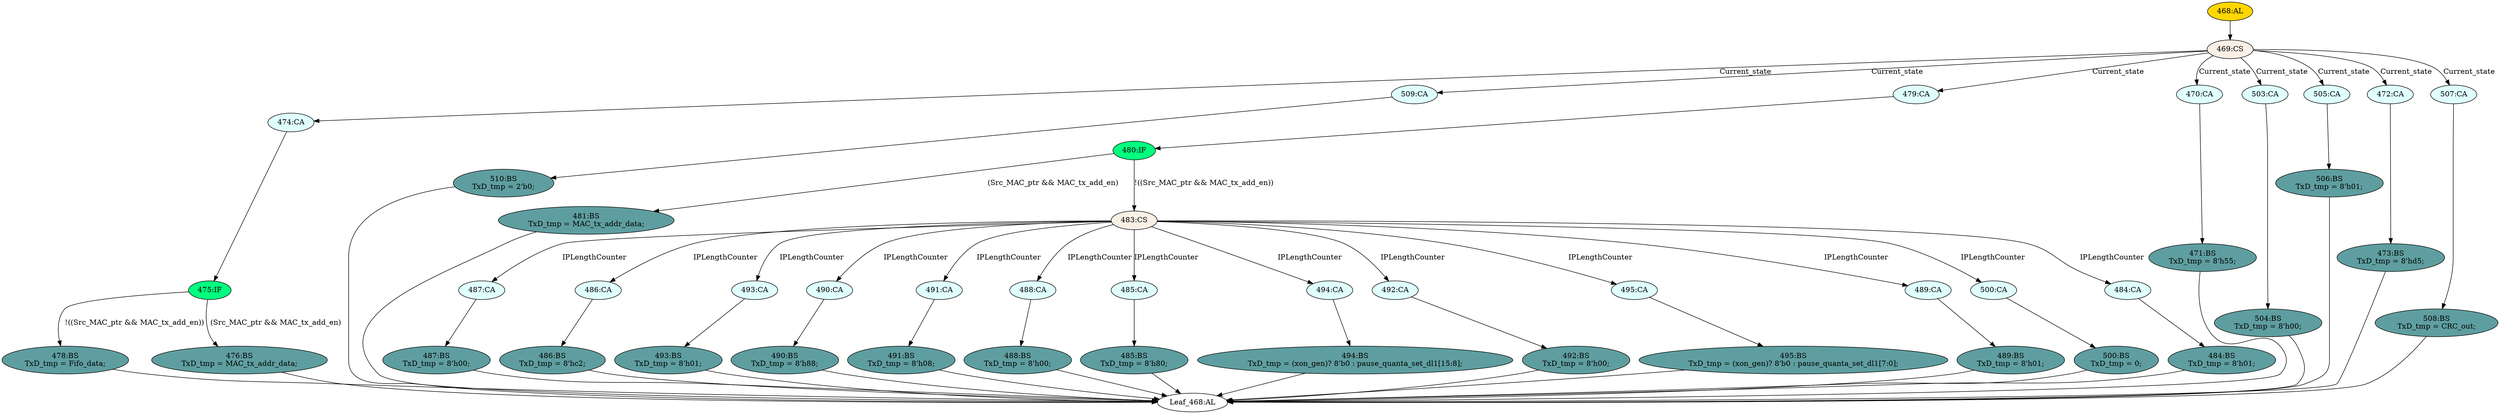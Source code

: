 strict digraph "" {
	node [label="\N"];
	"487:CA"	 [ast="<pyverilog.vparser.ast.Case object at 0x7f104a5725d0>",
		fillcolor=lightcyan,
		label="487:CA",
		statements="[]",
		style=filled,
		typ=Case];
	"487:BS"	 [ast="<pyverilog.vparser.ast.BlockingSubstitution object at 0x7f104a572650>",
		fillcolor=cadetblue,
		label="487:BS
TxD_tmp = 8'h00;",
		statements="[<pyverilog.vparser.ast.BlockingSubstitution object at 0x7f104a572650>]",
		style=filled,
		typ=BlockingSubstitution];
	"487:CA" -> "487:BS"	 [cond="[]",
		lineno=None];
	"474:CA"	 [ast="<pyverilog.vparser.ast.Case object at 0x7f104a5727d0>",
		fillcolor=lightcyan,
		label="474:CA",
		statements="[]",
		style=filled,
		typ=Case];
	"475:IF"	 [ast="<pyverilog.vparser.ast.IfStatement object at 0x7f104a572850>",
		fillcolor=springgreen,
		label="475:IF",
		statements="[]",
		style=filled,
		typ=IfStatement];
	"474:CA" -> "475:IF"	 [cond="[]",
		lineno=None];
	"478:BS"	 [ast="<pyverilog.vparser.ast.BlockingSubstitution object at 0x7f104a572890>",
		fillcolor=cadetblue,
		label="478:BS
TxD_tmp = Fifo_data;",
		statements="[<pyverilog.vparser.ast.BlockingSubstitution object at 0x7f104a572890>]",
		style=filled,
		typ=BlockingSubstitution];
	"Leaf_468:AL"	 [def_var="['TxD_tmp']",
		label="Leaf_468:AL"];
	"478:BS" -> "Leaf_468:AL"	 [cond="[]",
		lineno=None];
	"476:BS"	 [ast="<pyverilog.vparser.ast.BlockingSubstitution object at 0x7f104a5729d0>",
		fillcolor=cadetblue,
		label="476:BS
TxD_tmp = MAC_tx_addr_data;",
		statements="[<pyverilog.vparser.ast.BlockingSubstitution object at 0x7f104a5729d0>]",
		style=filled,
		typ=BlockingSubstitution];
	"476:BS" -> "Leaf_468:AL"	 [cond="[]",
		lineno=None];
	"495:BS"	 [ast="<pyverilog.vparser.ast.BlockingSubstitution object at 0x7f104a56c150>",
		fillcolor=cadetblue,
		label="495:BS
TxD_tmp = (xon_gen)? 8'b0 : pause_quanta_set_dl1[7:0];",
		statements="[<pyverilog.vparser.ast.BlockingSubstitution object at 0x7f104a56c150>]",
		style=filled,
		typ=BlockingSubstitution];
	"495:BS" -> "Leaf_468:AL"	 [cond="[]",
		lineno=None];
	"508:BS"	 [ast="<pyverilog.vparser.ast.BlockingSubstitution object at 0x7f104a57d1d0>",
		fillcolor=cadetblue,
		label="508:BS
TxD_tmp = CRC_out;",
		statements="[<pyverilog.vparser.ast.BlockingSubstitution object at 0x7f104a57d1d0>]",
		style=filled,
		typ=BlockingSubstitution];
	"508:BS" -> "Leaf_468:AL"	 [cond="[]",
		lineno=None];
	"509:CA"	 [ast="<pyverilog.vparser.ast.Case object at 0x7f104a57d310>",
		fillcolor=lightcyan,
		label="509:CA",
		statements="[]",
		style=filled,
		typ=Case];
	"510:BS"	 [ast="<pyverilog.vparser.ast.BlockingSubstitution object at 0x7f104a57d350>",
		fillcolor=cadetblue,
		label="510:BS
TxD_tmp = 2'b0;",
		statements="[<pyverilog.vparser.ast.BlockingSubstitution object at 0x7f104a57d350>]",
		style=filled,
		typ=BlockingSubstitution];
	"509:CA" -> "510:BS"	 [cond="[]",
		lineno=None];
	"479:CA"	 [ast="<pyverilog.vparser.ast.Case object at 0x7f104a57d490>",
		fillcolor=lightcyan,
		label="479:CA",
		statements="[]",
		style=filled,
		typ=Case];
	"480:IF"	 [ast="<pyverilog.vparser.ast.IfStatement object at 0x7f104a57d550>",
		fillcolor=springgreen,
		label="480:IF",
		statements="[]",
		style=filled,
		typ=IfStatement];
	"479:CA" -> "480:IF"	 [cond="[]",
		lineno=None];
	"492:BS"	 [ast="<pyverilog.vparser.ast.BlockingSubstitution object at 0x7f104a572c90>",
		fillcolor=cadetblue,
		label="492:BS
TxD_tmp = 8'h00;",
		statements="[<pyverilog.vparser.ast.BlockingSubstitution object at 0x7f104a572c90>]",
		style=filled,
		typ=BlockingSubstitution];
	"492:BS" -> "Leaf_468:AL"	 [cond="[]",
		lineno=None];
	"494:BS"	 [ast="<pyverilog.vparser.ast.BlockingSubstitution object at 0x7f104a587490>",
		fillcolor=cadetblue,
		label="494:BS
TxD_tmp = (xon_gen)? 8'b0 : pause_quanta_set_dl1[15:8];",
		statements="[<pyverilog.vparser.ast.BlockingSubstitution object at 0x7f104a587490>]",
		style=filled,
		typ=BlockingSubstitution];
	"494:BS" -> "Leaf_468:AL"	 [cond="[]",
		lineno=None];
	"486:CA"	 [ast="<pyverilog.vparser.ast.Case object at 0x7f104a57d8d0>",
		fillcolor=lightcyan,
		label="486:CA",
		statements="[]",
		style=filled,
		typ=Case];
	"486:BS"	 [ast="<pyverilog.vparser.ast.BlockingSubstitution object at 0x7f104a57d950>",
		fillcolor=cadetblue,
		label="486:BS
TxD_tmp = 8'hc2;",
		statements="[<pyverilog.vparser.ast.BlockingSubstitution object at 0x7f104a57d950>]",
		style=filled,
		typ=BlockingSubstitution];
	"486:CA" -> "486:BS"	 [cond="[]",
		lineno=None];
	"471:BS"	 [ast="<pyverilog.vparser.ast.BlockingSubstitution object at 0x7f104a587c90>",
		fillcolor=cadetblue,
		label="471:BS
TxD_tmp = 8'h55;",
		statements="[<pyverilog.vparser.ast.BlockingSubstitution object at 0x7f104a587c90>]",
		style=filled,
		typ=BlockingSubstitution];
	"471:BS" -> "Leaf_468:AL"	 [cond="[]",
		lineno=None];
	"493:CA"	 [ast="<pyverilog.vparser.ast.Case object at 0x7f104a587250>",
		fillcolor=lightcyan,
		label="493:CA",
		statements="[]",
		style=filled,
		typ=Case];
	"493:BS"	 [ast="<pyverilog.vparser.ast.BlockingSubstitution object at 0x7f104a5872d0>",
		fillcolor=cadetblue,
		label="493:BS
TxD_tmp = 8'h01;",
		statements="[<pyverilog.vparser.ast.BlockingSubstitution object at 0x7f104a5872d0>]",
		style=filled,
		typ=BlockingSubstitution];
	"493:CA" -> "493:BS"	 [cond="[]",
		lineno=None];
	"490:CA"	 [ast="<pyverilog.vparser.ast.Case object at 0x7f104a57de10>",
		fillcolor=lightcyan,
		label="490:CA",
		statements="[]",
		style=filled,
		typ=Case];
	"490:BS"	 [ast="<pyverilog.vparser.ast.BlockingSubstitution object at 0x7f104a57de90>",
		fillcolor=cadetblue,
		label="490:BS
TxD_tmp = 8'h88;",
		statements="[<pyverilog.vparser.ast.BlockingSubstitution object at 0x7f104a57de90>]",
		style=filled,
		typ=BlockingSubstitution];
	"490:CA" -> "490:BS"	 [cond="[]",
		lineno=None];
	"484:BS"	 [ast="<pyverilog.vparser.ast.BlockingSubstitution object at 0x7f104a572dd0>",
		fillcolor=cadetblue,
		label="484:BS
TxD_tmp = 8'h01;",
		statements="[<pyverilog.vparser.ast.BlockingSubstitution object at 0x7f104a572dd0>]",
		style=filled,
		typ=BlockingSubstitution];
	"484:BS" -> "Leaf_468:AL"	 [cond="[]",
		lineno=None];
	"491:CA"	 [ast="<pyverilog.vparser.ast.Case object at 0x7f104a57dfd0>",
		fillcolor=lightcyan,
		label="491:CA",
		statements="[]",
		style=filled,
		typ=Case];
	"491:BS"	 [ast="<pyverilog.vparser.ast.BlockingSubstitution object at 0x7f104a587090>",
		fillcolor=cadetblue,
		label="491:BS
TxD_tmp = 8'h08;",
		statements="[<pyverilog.vparser.ast.BlockingSubstitution object at 0x7f104a587090>]",
		style=filled,
		typ=BlockingSubstitution];
	"491:CA" -> "491:BS"	 [cond="[]",
		lineno=None];
	"470:CA"	 [ast="<pyverilog.vparser.ast.Case object at 0x7f104a587dd0>",
		fillcolor=lightcyan,
		label="470:CA",
		statements="[]",
		style=filled,
		typ=Case];
	"470:CA" -> "471:BS"	 [cond="[]",
		lineno=None];
	"489:BS"	 [ast="<pyverilog.vparser.ast.BlockingSubstitution object at 0x7f104a57dcd0>",
		fillcolor=cadetblue,
		label="489:BS
TxD_tmp = 8'h01;",
		statements="[<pyverilog.vparser.ast.BlockingSubstitution object at 0x7f104a57dcd0>]",
		style=filled,
		typ=BlockingSubstitution];
	"489:BS" -> "Leaf_468:AL"	 [cond="[]",
		lineno=None];
	"488:CA"	 [ast="<pyverilog.vparser.ast.Case object at 0x7f104a57da90>",
		fillcolor=lightcyan,
		label="488:CA",
		statements="[]",
		style=filled,
		typ=Case];
	"488:BS"	 [ast="<pyverilog.vparser.ast.BlockingSubstitution object at 0x7f104a57db10>",
		fillcolor=cadetblue,
		label="488:BS
TxD_tmp = 8'h00;",
		statements="[<pyverilog.vparser.ast.BlockingSubstitution object at 0x7f104a57db10>]",
		style=filled,
		typ=BlockingSubstitution];
	"488:CA" -> "488:BS"	 [cond="[]",
		lineno=None];
	"485:CA"	 [ast="<pyverilog.vparser.ast.Case object at 0x7f104a57d710>",
		fillcolor=lightcyan,
		label="485:CA",
		statements="[]",
		style=filled,
		typ=Case];
	"485:BS"	 [ast="<pyverilog.vparser.ast.BlockingSubstitution object at 0x7f104a57d790>",
		fillcolor=cadetblue,
		label="485:BS
TxD_tmp = 8'h80;",
		statements="[<pyverilog.vparser.ast.BlockingSubstitution object at 0x7f104a57d790>]",
		style=filled,
		typ=BlockingSubstitution];
	"485:CA" -> "485:BS"	 [cond="[]",
		lineno=None];
	"500:BS"	 [ast="<pyverilog.vparser.ast.BlockingSubstitution object at 0x7f104a5878d0>",
		fillcolor=cadetblue,
		label="500:BS
TxD_tmp = 0;",
		statements="[<pyverilog.vparser.ast.BlockingSubstitution object at 0x7f104a5878d0>]",
		style=filled,
		typ=BlockingSubstitution];
	"500:BS" -> "Leaf_468:AL"	 [cond="[]",
		lineno=None];
	"506:BS"	 [ast="<pyverilog.vparser.ast.BlockingSubstitution object at 0x7f104a587ed0>",
		fillcolor=cadetblue,
		label="506:BS
TxD_tmp = 8'h01;",
		statements="[<pyverilog.vparser.ast.BlockingSubstitution object at 0x7f104a587ed0>]",
		style=filled,
		typ=BlockingSubstitution];
	"506:BS" -> "Leaf_468:AL"	 [cond="[]",
		lineno=None];
	"494:CA"	 [ast="<pyverilog.vparser.ast.Case object at 0x7f104a587410>",
		fillcolor=lightcyan,
		label="494:CA",
		statements="[]",
		style=filled,
		typ=Case];
	"494:CA" -> "494:BS"	 [cond="[]",
		lineno=None];
	"504:BS"	 [ast="<pyverilog.vparser.ast.BlockingSubstitution object at 0x7f104a539050>",
		fillcolor=cadetblue,
		label="504:BS
TxD_tmp = 8'h00;",
		statements="[<pyverilog.vparser.ast.BlockingSubstitution object at 0x7f104a539050>]",
		style=filled,
		typ=BlockingSubstitution];
	"504:BS" -> "Leaf_468:AL"	 [cond="[]",
		lineno=None];
	"473:BS"	 [ast="<pyverilog.vparser.ast.BlockingSubstitution object at 0x7f104a539190>",
		fillcolor=cadetblue,
		label="473:BS
TxD_tmp = 8'hd5;",
		statements="[<pyverilog.vparser.ast.BlockingSubstitution object at 0x7f104a539190>]",
		style=filled,
		typ=BlockingSubstitution];
	"473:BS" -> "Leaf_468:AL"	 [cond="[]",
		lineno=None];
	"481:BS"	 [ast="<pyverilog.vparser.ast.BlockingSubstitution object at 0x7f104a587a10>",
		fillcolor=cadetblue,
		label="481:BS
TxD_tmp = MAC_tx_addr_data;",
		statements="[<pyverilog.vparser.ast.BlockingSubstitution object at 0x7f104a587a10>]",
		style=filled,
		typ=BlockingSubstitution];
	"480:IF" -> "481:BS"	 [cond="['Src_MAC_ptr', 'MAC_tx_add_en']",
		label="(Src_MAC_ptr && MAC_tx_add_en)",
		lineno=480];
	"483:CS"	 [ast="<pyverilog.vparser.ast.CaseStatement object at 0x7f104a57d590>",
		fillcolor=linen,
		label="483:CS",
		statements="[]",
		style=filled,
		typ=CaseStatement];
	"480:IF" -> "483:CS"	 [cond="['Src_MAC_ptr', 'MAC_tx_add_en']",
		label="!((Src_MAC_ptr && MAC_tx_add_en))",
		lineno=480];
	"492:CA"	 [ast="<pyverilog.vparser.ast.Case object at 0x7f104a5871d0>",
		fillcolor=lightcyan,
		label="492:CA",
		statements="[]",
		style=filled,
		typ=Case];
	"492:CA" -> "492:BS"	 [cond="[]",
		lineno=None];
	"493:BS" -> "Leaf_468:AL"	 [cond="[]",
		lineno=None];
	"503:CA"	 [ast="<pyverilog.vparser.ast.Case object at 0x7f104a5392d0>",
		fillcolor=lightcyan,
		label="503:CA",
		statements="[]",
		style=filled,
		typ=Case];
	"503:CA" -> "504:BS"	 [cond="[]",
		lineno=None];
	"486:BS" -> "Leaf_468:AL"	 [cond="[]",
		lineno=None];
	"505:CA"	 [ast="<pyverilog.vparser.ast.Case object at 0x7f104a539390>",
		fillcolor=lightcyan,
		label="505:CA",
		statements="[]",
		style=filled,
		typ=Case];
	"505:CA" -> "506:BS"	 [cond="[]",
		lineno=None];
	"495:CA"	 [ast="<pyverilog.vparser.ast.Case object at 0x7f104a5877d0>",
		fillcolor=lightcyan,
		label="495:CA",
		statements="[]",
		style=filled,
		typ=Case];
	"495:CA" -> "495:BS"	 [cond="[]",
		lineno=None];
	"487:BS" -> "Leaf_468:AL"	 [cond="[]",
		lineno=None];
	"468:AL"	 [ast="<pyverilog.vparser.ast.Always object at 0x7f104a539490>",
		clk_sens=False,
		fillcolor=gold,
		label="468:AL",
		sens="['CRC_out', 'Fifo_data', 'MAC_tx_addr_data', 'pause_quanta_set_dl1', 'xon_gen']",
		statements="[]",
		style=filled,
		typ=Always,
		use_var="['IPLengthCounter', 'MAC_tx_addr_data', 'pause_quanta_set_dl1', 'CRC_out', 'Current_state', 'Src_MAC_ptr', 'xon_gen', 'Fifo_data', '\
MAC_tx_add_en']"];
	"469:CS"	 [ast="<pyverilog.vparser.ast.CaseStatement object at 0x7f104a539590>",
		fillcolor=linen,
		label="469:CS",
		statements="[]",
		style=filled,
		typ=CaseStatement];
	"468:AL" -> "469:CS"	 [cond="[]",
		lineno=None];
	"489:CA"	 [ast="<pyverilog.vparser.ast.Case object at 0x7f104a57dc50>",
		fillcolor=lightcyan,
		label="489:CA",
		statements="[]",
		style=filled,
		typ=Case];
	"489:CA" -> "489:BS"	 [cond="[]",
		lineno=None];
	"488:BS" -> "Leaf_468:AL"	 [cond="[]",
		lineno=None];
	"485:BS" -> "Leaf_468:AL"	 [cond="[]",
		lineno=None];
	"500:CA"	 [ast="<pyverilog.vparser.ast.Case object at 0x7f104a587890>",
		fillcolor=lightcyan,
		label="500:CA",
		statements="[]",
		style=filled,
		typ=Case];
	"500:CA" -> "500:BS"	 [cond="[]",
		lineno=None];
	"510:BS" -> "Leaf_468:AL"	 [cond="[]",
		lineno=None];
	"490:BS" -> "Leaf_468:AL"	 [cond="[]",
		lineno=None];
	"475:IF" -> "478:BS"	 [cond="['Src_MAC_ptr', 'MAC_tx_add_en']",
		label="!((Src_MAC_ptr && MAC_tx_add_en))",
		lineno=475];
	"475:IF" -> "476:BS"	 [cond="['Src_MAC_ptr', 'MAC_tx_add_en']",
		label="(Src_MAC_ptr && MAC_tx_add_en)",
		lineno=475];
	"491:BS" -> "Leaf_468:AL"	 [cond="[]",
		lineno=None];
	"481:BS" -> "Leaf_468:AL"	 [cond="[]",
		lineno=None];
	"483:CS" -> "487:CA"	 [cond="['IPLengthCounter']",
		label=IPLengthCounter,
		lineno=483];
	"483:CS" -> "486:CA"	 [cond="['IPLengthCounter']",
		label=IPLengthCounter,
		lineno=483];
	"483:CS" -> "493:CA"	 [cond="['IPLengthCounter']",
		label=IPLengthCounter,
		lineno=483];
	"483:CS" -> "490:CA"	 [cond="['IPLengthCounter']",
		label=IPLengthCounter,
		lineno=483];
	"483:CS" -> "491:CA"	 [cond="['IPLengthCounter']",
		label=IPLengthCounter,
		lineno=483];
	"483:CS" -> "488:CA"	 [cond="['IPLengthCounter']",
		label=IPLengthCounter,
		lineno=483];
	"483:CS" -> "485:CA"	 [cond="['IPLengthCounter']",
		label=IPLengthCounter,
		lineno=483];
	"483:CS" -> "494:CA"	 [cond="['IPLengthCounter']",
		label=IPLengthCounter,
		lineno=483];
	"483:CS" -> "492:CA"	 [cond="['IPLengthCounter']",
		label=IPLengthCounter,
		lineno=483];
	"483:CS" -> "495:CA"	 [cond="['IPLengthCounter']",
		label=IPLengthCounter,
		lineno=483];
	"483:CS" -> "489:CA"	 [cond="['IPLengthCounter']",
		label=IPLengthCounter,
		lineno=483];
	"483:CS" -> "500:CA"	 [cond="['IPLengthCounter']",
		label=IPLengthCounter,
		lineno=483];
	"484:CA"	 [ast="<pyverilog.vparser.ast.Case object at 0x7f104a57d690>",
		fillcolor=lightcyan,
		label="484:CA",
		statements="[]",
		style=filled,
		typ=Case];
	"483:CS" -> "484:CA"	 [cond="['IPLengthCounter']",
		label=IPLengthCounter,
		lineno=483];
	"484:CA" -> "484:BS"	 [cond="[]",
		lineno=None];
	"472:CA"	 [ast="<pyverilog.vparser.ast.Case object at 0x7f104a539610>",
		fillcolor=lightcyan,
		label="472:CA",
		statements="[]",
		style=filled,
		typ=Case];
	"472:CA" -> "473:BS"	 [cond="[]",
		lineno=None];
	"507:CA"	 [ast="<pyverilog.vparser.ast.Case object at 0x7f104a5396d0>",
		fillcolor=lightcyan,
		label="507:CA",
		statements="[]",
		style=filled,
		typ=Case];
	"507:CA" -> "508:BS"	 [cond="[]",
		lineno=None];
	"469:CS" -> "474:CA"	 [cond="['Current_state']",
		label=Current_state,
		lineno=469];
	"469:CS" -> "509:CA"	 [cond="['Current_state']",
		label=Current_state,
		lineno=469];
	"469:CS" -> "479:CA"	 [cond="['Current_state']",
		label=Current_state,
		lineno=469];
	"469:CS" -> "470:CA"	 [cond="['Current_state']",
		label=Current_state,
		lineno=469];
	"469:CS" -> "503:CA"	 [cond="['Current_state']",
		label=Current_state,
		lineno=469];
	"469:CS" -> "505:CA"	 [cond="['Current_state']",
		label=Current_state,
		lineno=469];
	"469:CS" -> "472:CA"	 [cond="['Current_state']",
		label=Current_state,
		lineno=469];
	"469:CS" -> "507:CA"	 [cond="['Current_state']",
		label=Current_state,
		lineno=469];
}
